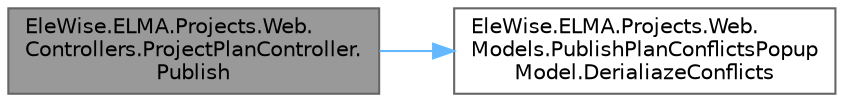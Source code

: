 digraph "EleWise.ELMA.Projects.Web.Controllers.ProjectPlanController.Publish"
{
 // LATEX_PDF_SIZE
  bgcolor="transparent";
  edge [fontname=Helvetica,fontsize=10,labelfontname=Helvetica,labelfontsize=10];
  node [fontname=Helvetica,fontsize=10,shape=box,height=0.2,width=0.4];
  rankdir="LR";
  Node1 [id="Node000001",label="EleWise.ELMA.Projects.Web.\lControllers.ProjectPlanController.\lPublish",height=0.2,width=0.4,color="gray40", fillcolor="grey60", style="filled", fontcolor="black",tooltip="Публиковать указанную версию черновика плана проекта."];
  Node1 -> Node2 [id="edge1_Node000001_Node000002",color="steelblue1",style="solid",tooltip=" "];
  Node2 [id="Node000002",label="EleWise.ELMA.Projects.Web.\lModels.PublishPlanConflictsPopup\lModel.DerialiazeConflicts",height=0.2,width=0.4,color="grey40", fillcolor="white", style="filled",URL="$class_ele_wise_1_1_e_l_m_a_1_1_projects_1_1_web_1_1_models_1_1_publish_plan_conflicts_popup_model.html#aa66b0f7352341fd6acf7e05635dd9220",tooltip=" "];
}
